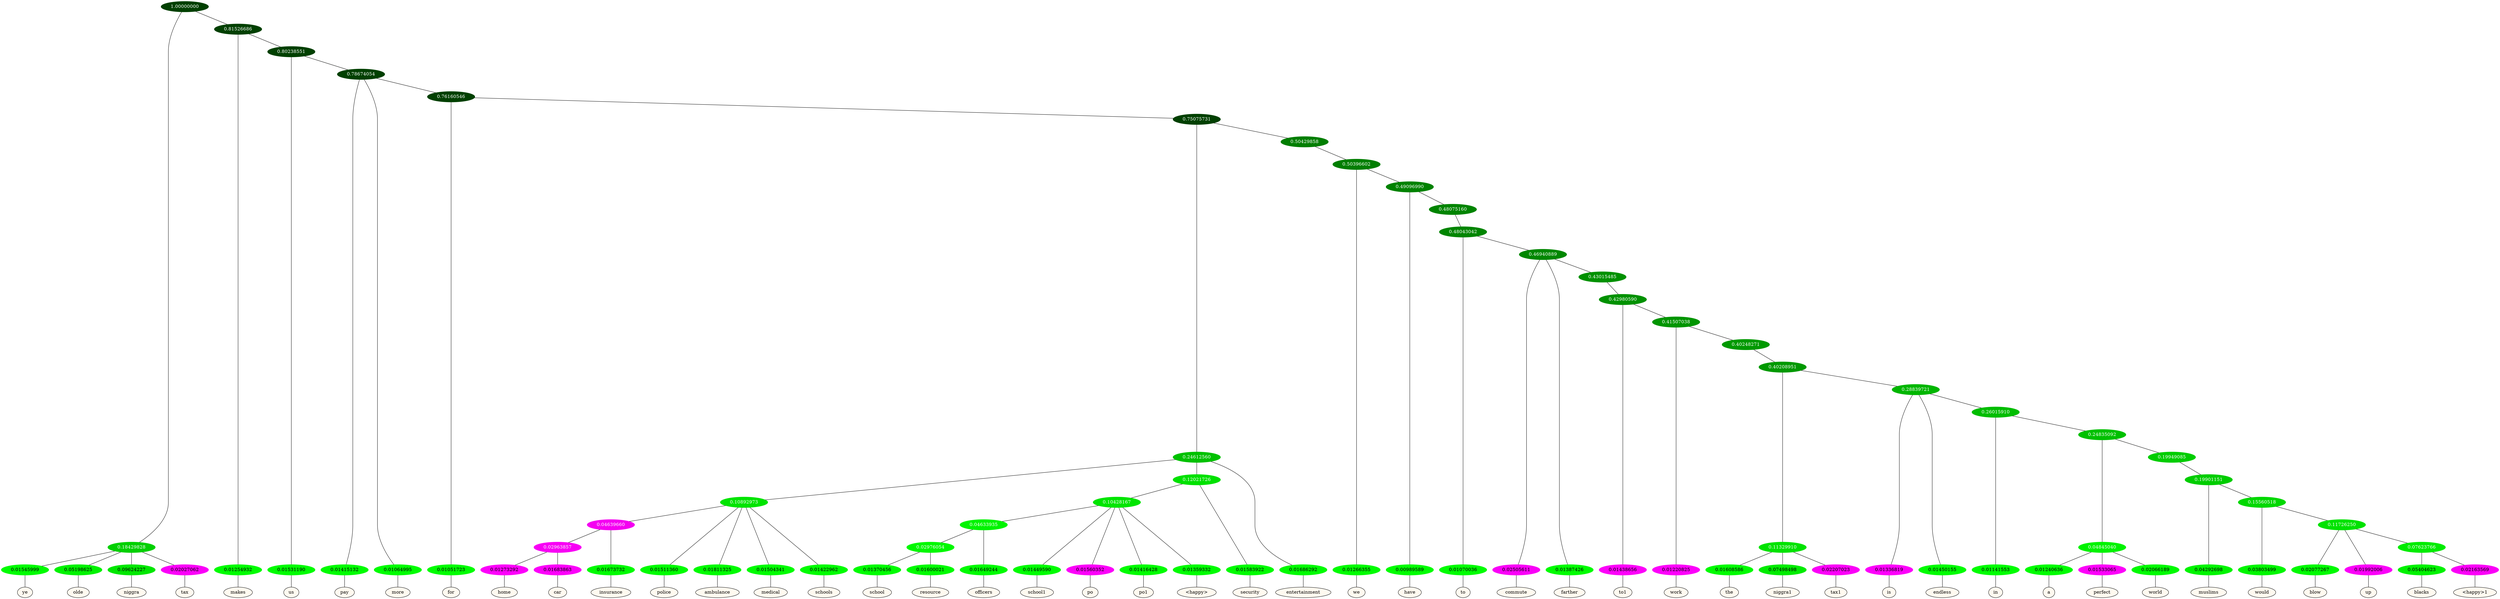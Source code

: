 graph {
	node [format=png height=0.15 nodesep=0.001 ordering=out overlap=prism overlap_scaling=0.01 ranksep=0.001 ratio=0.2 style=filled width=0.15]
	{
		rank=same
		a_w_3 [label=ye color=black fillcolor=floralwhite style="filled,solid"]
		a_w_4 [label=olde color=black fillcolor=floralwhite style="filled,solid"]
		a_w_5 [label=niggra color=black fillcolor=floralwhite style="filled,solid"]
		a_w_6 [label=tax color=black fillcolor=floralwhite style="filled,solid"]
		a_w_7 [label=makes color=black fillcolor=floralwhite style="filled,solid"]
		a_w_9 [label=us color=black fillcolor=floralwhite style="filled,solid"]
		a_w_11 [label=pay color=black fillcolor=floralwhite style="filled,solid"]
		a_w_12 [label=more color=black fillcolor=floralwhite style="filled,solid"]
		a_w_14 [label=for color=black fillcolor=floralwhite style="filled,solid"]
		a_w_40 [label=home color=black fillcolor=floralwhite style="filled,solid"]
		a_w_41 [label=car color=black fillcolor=floralwhite style="filled,solid"]
		a_w_32 [label=insurance color=black fillcolor=floralwhite style="filled,solid"]
		a_w_23 [label=police color=black fillcolor=floralwhite style="filled,solid"]
		a_w_24 [label=ambulance color=black fillcolor=floralwhite style="filled,solid"]
		a_w_25 [label=medical color=black fillcolor=floralwhite style="filled,solid"]
		a_w_26 [label=schools color=black fillcolor=floralwhite style="filled,solid"]
		a_w_45 [label=school color=black fillcolor=floralwhite style="filled,solid"]
		a_w_46 [label=resource color=black fillcolor=floralwhite style="filled,solid"]
		a_w_43 [label=officers color=black fillcolor=floralwhite style="filled,solid"]
		a_w_34 [label=school1 color=black fillcolor=floralwhite style="filled,solid"]
		a_w_35 [label=po color=black fillcolor=floralwhite style="filled,solid"]
		a_w_36 [label=po1 color=black fillcolor=floralwhite style="filled,solid"]
		a_w_37 [label="\<happy\>" color=black fillcolor=floralwhite style="filled,solid"]
		a_w_28 [label=security color=black fillcolor=floralwhite style="filled,solid"]
		a_w_20 [label=entertainment color=black fillcolor=floralwhite style="filled,solid"]
		a_w_29 [label=we color=black fillcolor=floralwhite style="filled,solid"]
		a_w_38 [label=have color=black fillcolor=floralwhite style="filled,solid"]
		a_w_47 [label=to color=black fillcolor=floralwhite style="filled,solid"]
		a_w_49 [label=commute color=black fillcolor=floralwhite style="filled,solid"]
		a_w_50 [label=farther color=black fillcolor=floralwhite style="filled,solid"]
		a_w_53 [label=to1 color=black fillcolor=floralwhite style="filled,solid"]
		a_w_55 [label=work color=black fillcolor=floralwhite style="filled,solid"]
		a_w_60 [label=the color=black fillcolor=floralwhite style="filled,solid"]
		a_w_61 [label=niggra1 color=black fillcolor=floralwhite style="filled,solid"]
		a_w_62 [label=tax1 color=black fillcolor=floralwhite style="filled,solid"]
		a_w_63 [label=is color=black fillcolor=floralwhite style="filled,solid"]
		a_w_64 [label=endless color=black fillcolor=floralwhite style="filled,solid"]
		a_w_66 [label=in color=black fillcolor=floralwhite style="filled,solid"]
		a_w_70 [label=a color=black fillcolor=floralwhite style="filled,solid"]
		a_w_71 [label=perfect color=black fillcolor=floralwhite style="filled,solid"]
		a_w_72 [label=world color=black fillcolor=floralwhite style="filled,solid"]
		a_w_74 [label=muslims color=black fillcolor=floralwhite style="filled,solid"]
		a_w_76 [label=would color=black fillcolor=floralwhite style="filled,solid"]
		a_w_78 [label=blow color=black fillcolor=floralwhite style="filled,solid"]
		a_w_79 [label=up color=black fillcolor=floralwhite style="filled,solid"]
		a_w_81 [label=blacks color=black fillcolor=floralwhite style="filled,solid"]
		a_w_82 [label="\<happy\>1" color=black fillcolor=floralwhite style="filled,solid"]
	}
	a_n_3 -- a_w_3
	a_n_4 -- a_w_4
	a_n_5 -- a_w_5
	a_n_6 -- a_w_6
	a_n_7 -- a_w_7
	a_n_9 -- a_w_9
	a_n_11 -- a_w_11
	a_n_12 -- a_w_12
	a_n_14 -- a_w_14
	a_n_40 -- a_w_40
	a_n_41 -- a_w_41
	a_n_32 -- a_w_32
	a_n_23 -- a_w_23
	a_n_24 -- a_w_24
	a_n_25 -- a_w_25
	a_n_26 -- a_w_26
	a_n_45 -- a_w_45
	a_n_46 -- a_w_46
	a_n_43 -- a_w_43
	a_n_34 -- a_w_34
	a_n_35 -- a_w_35
	a_n_36 -- a_w_36
	a_n_37 -- a_w_37
	a_n_28 -- a_w_28
	a_n_20 -- a_w_20
	a_n_29 -- a_w_29
	a_n_38 -- a_w_38
	a_n_47 -- a_w_47
	a_n_49 -- a_w_49
	a_n_50 -- a_w_50
	a_n_53 -- a_w_53
	a_n_55 -- a_w_55
	a_n_60 -- a_w_60
	a_n_61 -- a_w_61
	a_n_62 -- a_w_62
	a_n_63 -- a_w_63
	a_n_64 -- a_w_64
	a_n_66 -- a_w_66
	a_n_70 -- a_w_70
	a_n_71 -- a_w_71
	a_n_72 -- a_w_72
	a_n_74 -- a_w_74
	a_n_76 -- a_w_76
	a_n_78 -- a_w_78
	a_n_79 -- a_w_79
	a_n_81 -- a_w_81
	a_n_82 -- a_w_82
	{
		rank=same
		a_n_3 [label=0.01545999 color="0.334 1.000 0.985" fontcolor=black]
		a_n_4 [label=0.05198625 color="0.334 1.000 0.948" fontcolor=black]
		a_n_5 [label=0.09624227 color="0.334 1.000 0.904" fontcolor=black]
		a_n_6 [label=0.02027062 color="0.835 1.000 0.980" fontcolor=black]
		a_n_7 [label=0.01254932 color="0.334 1.000 0.987" fontcolor=black]
		a_n_9 [label=0.01531190 color="0.334 1.000 0.985" fontcolor=black]
		a_n_11 [label=0.01415132 color="0.334 1.000 0.986" fontcolor=black]
		a_n_12 [label=0.01064995 color="0.334 1.000 0.989" fontcolor=black]
		a_n_14 [label=0.01051723 color="0.334 1.000 0.989" fontcolor=black]
		a_n_40 [label=0.01273292 color="0.835 1.000 0.987" fontcolor=black]
		a_n_41 [label=0.01683863 color="0.835 1.000 0.983" fontcolor=black]
		a_n_32 [label=0.01673732 color="0.334 1.000 0.983" fontcolor=black]
		a_n_23 [label=0.01511360 color="0.334 1.000 0.985" fontcolor=black]
		a_n_24 [label=0.01811325 color="0.334 1.000 0.982" fontcolor=black]
		a_n_25 [label=0.01504341 color="0.334 1.000 0.985" fontcolor=black]
		a_n_26 [label=0.01422962 color="0.334 1.000 0.986" fontcolor=black]
		a_n_45 [label=0.01370456 color="0.334 1.000 0.986" fontcolor=black]
		a_n_46 [label=0.01600021 color="0.334 1.000 0.984" fontcolor=black]
		a_n_43 [label=0.01649244 color="0.334 1.000 0.984" fontcolor=black]
		a_n_34 [label=0.01449590 color="0.334 1.000 0.986" fontcolor=black]
		a_n_35 [label=0.01560352 color="0.835 1.000 0.984" fontcolor=black]
		a_n_36 [label=0.01416428 color="0.334 1.000 0.986" fontcolor=black]
		a_n_37 [label=0.01359332 color="0.334 1.000 0.986" fontcolor=black]
		a_n_28 [label=0.01583922 color="0.334 1.000 0.984" fontcolor=black]
		a_n_20 [label=0.01686292 color="0.334 1.000 0.983" fontcolor=black]
		a_n_29 [label=0.01266355 color="0.334 1.000 0.987" fontcolor=black]
		a_n_38 [label=0.00989589 color="0.334 1.000 0.990" fontcolor=black]
		a_n_47 [label=0.01070036 color="0.334 1.000 0.989" fontcolor=black]
		a_n_49 [label=0.02505611 color="0.835 1.000 0.975" fontcolor=black]
		a_n_50 [label=0.01387426 color="0.334 1.000 0.986" fontcolor=black]
		a_n_53 [label=0.01438656 color="0.835 1.000 0.986" fontcolor=black]
		a_n_55 [label=0.01220825 color="0.835 1.000 0.988" fontcolor=black]
		a_n_60 [label=0.01608586 color="0.334 1.000 0.984" fontcolor=black]
		a_n_61 [label=0.07498498 color="0.334 1.000 0.925" fontcolor=black]
		a_n_62 [label=0.02207023 color="0.835 1.000 0.978" fontcolor=black]
		a_n_63 [label=0.01336819 color="0.835 1.000 0.987" fontcolor=black]
		a_n_64 [label=0.01450155 color="0.334 1.000 0.985" fontcolor=black]
		a_n_66 [label=0.01141553 color="0.334 1.000 0.989" fontcolor=black]
		a_n_70 [label=0.01240636 color="0.334 1.000 0.988" fontcolor=black]
		a_n_71 [label=0.01533065 color="0.835 1.000 0.985" fontcolor=black]
		a_n_72 [label=0.02066189 color="0.334 1.000 0.979" fontcolor=black]
		a_n_74 [label=0.04292698 color="0.334 1.000 0.957" fontcolor=black]
		a_n_76 [label=0.03803499 color="0.334 1.000 0.962" fontcolor=black]
		a_n_78 [label=0.02077267 color="0.334 1.000 0.979" fontcolor=black]
		a_n_79 [label=0.01992006 color="0.835 1.000 0.980" fontcolor=black]
		a_n_81 [label=0.05404623 color="0.334 1.000 0.946" fontcolor=black]
		a_n_82 [label=0.02163569 color="0.835 1.000 0.978" fontcolor=black]
	}
	a_n_0 [label=1.00000000 color="0.334 1.000 0.250" fontcolor=grey99]
	a_n_1 [label=0.18429828 color="0.334 1.000 0.816" fontcolor=grey99]
	a_n_0 -- a_n_1
	a_n_2 [label=0.81526686 color="0.334 1.000 0.250" fontcolor=grey99]
	a_n_0 -- a_n_2
	a_n_1 -- a_n_3
	a_n_1 -- a_n_4
	a_n_1 -- a_n_5
	a_n_1 -- a_n_6
	a_n_2 -- a_n_7
	a_n_8 [label=0.80238551 color="0.334 1.000 0.250" fontcolor=grey99]
	a_n_2 -- a_n_8
	a_n_8 -- a_n_9
	a_n_10 [label=0.78674054 color="0.334 1.000 0.250" fontcolor=grey99]
	a_n_8 -- a_n_10
	a_n_10 -- a_n_11
	a_n_10 -- a_n_12
	a_n_13 [label=0.76160546 color="0.334 1.000 0.250" fontcolor=grey99]
	a_n_10 -- a_n_13
	a_n_13 -- a_n_14
	a_n_15 [label=0.75075731 color="0.334 1.000 0.250" fontcolor=grey99]
	a_n_13 -- a_n_15
	a_n_16 [label=0.24612560 color="0.334 1.000 0.754" fontcolor=grey99]
	a_n_15 -- a_n_16
	a_n_17 [label=0.50429858 color="0.334 1.000 0.496" fontcolor=grey99]
	a_n_15 -- a_n_17
	a_n_18 [label=0.10892973 color="0.334 1.000 0.891" fontcolor=grey99]
	a_n_16 -- a_n_18
	a_n_19 [label=0.12021726 color="0.334 1.000 0.880" fontcolor=grey99]
	a_n_16 -- a_n_19
	a_n_16 -- a_n_20
	a_n_21 [label=0.50396602 color="0.334 1.000 0.496" fontcolor=grey99]
	a_n_17 -- a_n_21
	a_n_22 [label=0.04639660 color="0.835 1.000 0.954" fontcolor=grey99]
	a_n_18 -- a_n_22
	a_n_18 -- a_n_23
	a_n_18 -- a_n_24
	a_n_18 -- a_n_25
	a_n_18 -- a_n_26
	a_n_27 [label=0.10428167 color="0.334 1.000 0.896" fontcolor=grey99]
	a_n_19 -- a_n_27
	a_n_19 -- a_n_28
	a_n_21 -- a_n_29
	a_n_30 [label=0.49096990 color="0.334 1.000 0.509" fontcolor=grey99]
	a_n_21 -- a_n_30
	a_n_31 [label=0.02963857 color="0.835 1.000 0.970" fontcolor=grey99]
	a_n_22 -- a_n_31
	a_n_22 -- a_n_32
	a_n_33 [label=0.04633935 color="0.334 1.000 0.954" fontcolor=grey99]
	a_n_27 -- a_n_33
	a_n_27 -- a_n_34
	a_n_27 -- a_n_35
	a_n_27 -- a_n_36
	a_n_27 -- a_n_37
	a_n_30 -- a_n_38
	a_n_39 [label=0.48075160 color="0.334 1.000 0.519" fontcolor=grey99]
	a_n_30 -- a_n_39
	a_n_31 -- a_n_40
	a_n_31 -- a_n_41
	a_n_42 [label=0.02976054 color="0.334 1.000 0.970" fontcolor=grey99]
	a_n_33 -- a_n_42
	a_n_33 -- a_n_43
	a_n_44 [label=0.48043042 color="0.334 1.000 0.520" fontcolor=grey99]
	a_n_39 -- a_n_44
	a_n_42 -- a_n_45
	a_n_42 -- a_n_46
	a_n_44 -- a_n_47
	a_n_48 [label=0.46940889 color="0.334 1.000 0.531" fontcolor=grey99]
	a_n_44 -- a_n_48
	a_n_48 -- a_n_49
	a_n_48 -- a_n_50
	a_n_51 [label=0.43015485 color="0.334 1.000 0.570" fontcolor=grey99]
	a_n_48 -- a_n_51
	a_n_52 [label=0.42980590 color="0.334 1.000 0.570" fontcolor=grey99]
	a_n_51 -- a_n_52
	a_n_52 -- a_n_53
	a_n_54 [label=0.41507038 color="0.334 1.000 0.585" fontcolor=grey99]
	a_n_52 -- a_n_54
	a_n_54 -- a_n_55
	a_n_56 [label=0.40248271 color="0.334 1.000 0.598" fontcolor=grey99]
	a_n_54 -- a_n_56
	a_n_57 [label=0.40208951 color="0.334 1.000 0.598" fontcolor=grey99]
	a_n_56 -- a_n_57
	a_n_58 [label=0.11329910 color="0.334 1.000 0.887" fontcolor=grey99]
	a_n_57 -- a_n_58
	a_n_59 [label=0.28839721 color="0.334 1.000 0.712" fontcolor=grey99]
	a_n_57 -- a_n_59
	a_n_58 -- a_n_60
	a_n_58 -- a_n_61
	a_n_58 -- a_n_62
	a_n_59 -- a_n_63
	a_n_59 -- a_n_64
	a_n_65 [label=0.26015910 color="0.334 1.000 0.740" fontcolor=grey99]
	a_n_59 -- a_n_65
	a_n_65 -- a_n_66
	a_n_67 [label=0.24835092 color="0.334 1.000 0.752" fontcolor=grey99]
	a_n_65 -- a_n_67
	a_n_68 [label=0.04845040 color="0.334 1.000 0.952" fontcolor=grey99]
	a_n_67 -- a_n_68
	a_n_69 [label=0.19949085 color="0.334 1.000 0.801" fontcolor=grey99]
	a_n_67 -- a_n_69
	a_n_68 -- a_n_70
	a_n_68 -- a_n_71
	a_n_68 -- a_n_72
	a_n_73 [label=0.19901151 color="0.334 1.000 0.801" fontcolor=grey99]
	a_n_69 -- a_n_73
	a_n_73 -- a_n_74
	a_n_75 [label=0.15560518 color="0.334 1.000 0.844" fontcolor=grey99]
	a_n_73 -- a_n_75
	a_n_75 -- a_n_76
	a_n_77 [label=0.11726250 color="0.334 1.000 0.883" fontcolor=grey99]
	a_n_75 -- a_n_77
	a_n_77 -- a_n_78
	a_n_77 -- a_n_79
	a_n_80 [label=0.07623766 color="0.334 1.000 0.924" fontcolor=grey99]
	a_n_77 -- a_n_80
	a_n_80 -- a_n_81
	a_n_80 -- a_n_82
}
